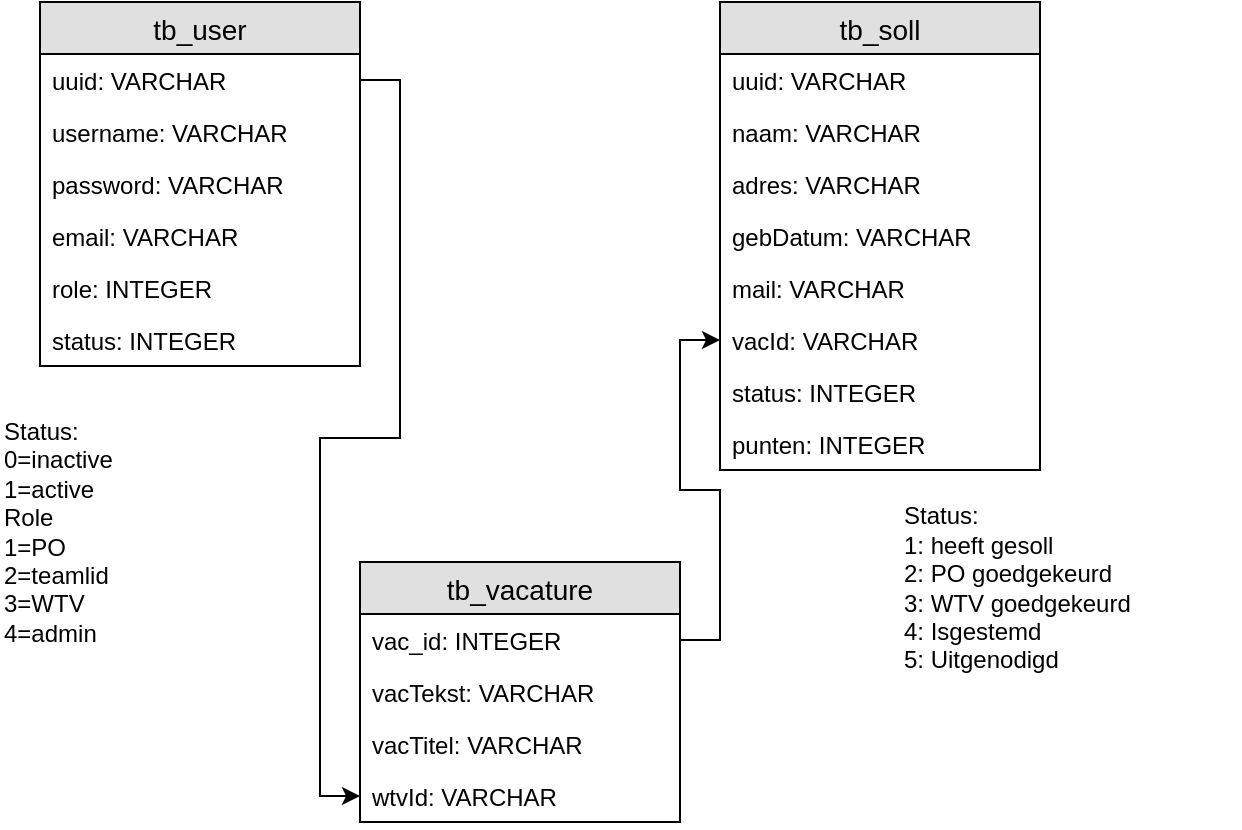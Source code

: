 <mxfile version="12.4.0" pages="1"><diagram id="C8WWt7lxC6rg3ET2nt7u" name="Page-1"><mxGraphModel dx="1008" dy="451" grid="1" gridSize="10" guides="1" tooltips="1" connect="1" arrows="1" fold="1" page="1" pageScale="1" pageWidth="827" pageHeight="1169" math="0" shadow="0"><root><mxCell id="0"/><mxCell id="1" parent="0"/><mxCell id="otWUMyRGM5ij2kG0Jban-1" value="tb_user" style="swimlane;fontStyle=0;childLayout=stackLayout;horizontal=1;startSize=26;fillColor=#e0e0e0;horizontalStack=0;resizeParent=1;resizeParentMax=0;resizeLast=0;collapsible=1;marginBottom=0;swimlaneFillColor=#ffffff;align=center;fontSize=14;" vertex="1" parent="1"><mxGeometry x="120" y="40" width="160" height="182" as="geometry"/></mxCell><mxCell id="otWUMyRGM5ij2kG0Jban-2" value="uuid: VARCHAR" style="text;strokeColor=none;fillColor=none;spacingLeft=4;spacingRight=4;overflow=hidden;rotatable=0;points=[[0,0.5],[1,0.5]];portConstraint=eastwest;fontSize=12;" vertex="1" parent="otWUMyRGM5ij2kG0Jban-1"><mxGeometry y="26" width="160" height="26" as="geometry"/></mxCell><mxCell id="otWUMyRGM5ij2kG0Jban-3" value="username: VARCHAR" style="text;strokeColor=none;fillColor=none;spacingLeft=4;spacingRight=4;overflow=hidden;rotatable=0;points=[[0,0.5],[1,0.5]];portConstraint=eastwest;fontSize=12;" vertex="1" parent="otWUMyRGM5ij2kG0Jban-1"><mxGeometry y="52" width="160" height="26" as="geometry"/></mxCell><mxCell id="otWUMyRGM5ij2kG0Jban-4" value="password: VARCHAR" style="text;strokeColor=none;fillColor=none;spacingLeft=4;spacingRight=4;overflow=hidden;rotatable=0;points=[[0,0.5],[1,0.5]];portConstraint=eastwest;fontSize=12;" vertex="1" parent="otWUMyRGM5ij2kG0Jban-1"><mxGeometry y="78" width="160" height="26" as="geometry"/></mxCell><mxCell id="otWUMyRGM5ij2kG0Jban-13" value="email: VARCHAR" style="text;strokeColor=none;fillColor=none;spacingLeft=4;spacingRight=4;overflow=hidden;rotatable=0;points=[[0,0.5],[1,0.5]];portConstraint=eastwest;fontSize=12;" vertex="1" parent="otWUMyRGM5ij2kG0Jban-1"><mxGeometry y="104" width="160" height="26" as="geometry"/></mxCell><mxCell id="otWUMyRGM5ij2kG0Jban-14" value="role: INTEGER" style="text;strokeColor=none;fillColor=none;spacingLeft=4;spacingRight=4;overflow=hidden;rotatable=0;points=[[0,0.5],[1,0.5]];portConstraint=eastwest;fontSize=12;" vertex="1" parent="otWUMyRGM5ij2kG0Jban-1"><mxGeometry y="130" width="160" height="26" as="geometry"/></mxCell><mxCell id="otWUMyRGM5ij2kG0Jban-15" value="status: INTEGER" style="text;strokeColor=none;fillColor=none;spacingLeft=4;spacingRight=4;overflow=hidden;rotatable=0;points=[[0,0.5],[1,0.5]];portConstraint=eastwest;fontSize=12;" vertex="1" parent="otWUMyRGM5ij2kG0Jban-1"><mxGeometry y="156" width="160" height="26" as="geometry"/></mxCell><mxCell id="otWUMyRGM5ij2kG0Jban-5" value="tb_soll" style="swimlane;fontStyle=0;childLayout=stackLayout;horizontal=1;startSize=26;fillColor=#e0e0e0;horizontalStack=0;resizeParent=1;resizeParentMax=0;resizeLast=0;collapsible=1;marginBottom=0;swimlaneFillColor=#ffffff;align=center;fontSize=14;" vertex="1" parent="1"><mxGeometry x="460" y="40" width="160" height="234" as="geometry"/></mxCell><mxCell id="otWUMyRGM5ij2kG0Jban-6" value="uuid: VARCHAR" style="text;strokeColor=none;fillColor=none;spacingLeft=4;spacingRight=4;overflow=hidden;rotatable=0;points=[[0,0.5],[1,0.5]];portConstraint=eastwest;fontSize=12;" vertex="1" parent="otWUMyRGM5ij2kG0Jban-5"><mxGeometry y="26" width="160" height="26" as="geometry"/></mxCell><mxCell id="otWUMyRGM5ij2kG0Jban-7" value="naam: VARCHAR" style="text;strokeColor=none;fillColor=none;spacingLeft=4;spacingRight=4;overflow=hidden;rotatable=0;points=[[0,0.5],[1,0.5]];portConstraint=eastwest;fontSize=12;" vertex="1" parent="otWUMyRGM5ij2kG0Jban-5"><mxGeometry y="52" width="160" height="26" as="geometry"/></mxCell><mxCell id="otWUMyRGM5ij2kG0Jban-8" value="adres: VARCHAR" style="text;strokeColor=none;fillColor=none;spacingLeft=4;spacingRight=4;overflow=hidden;rotatable=0;points=[[0,0.5],[1,0.5]];portConstraint=eastwest;fontSize=12;" vertex="1" parent="otWUMyRGM5ij2kG0Jban-5"><mxGeometry y="78" width="160" height="26" as="geometry"/></mxCell><mxCell id="otWUMyRGM5ij2kG0Jban-20" value="gebDatum: VARCHAR" style="text;strokeColor=none;fillColor=none;spacingLeft=4;spacingRight=4;overflow=hidden;rotatable=0;points=[[0,0.5],[1,0.5]];portConstraint=eastwest;fontSize=12;" vertex="1" parent="otWUMyRGM5ij2kG0Jban-5"><mxGeometry y="104" width="160" height="26" as="geometry"/></mxCell><mxCell id="otWUMyRGM5ij2kG0Jban-21" value="mail: VARCHAR" style="text;strokeColor=none;fillColor=none;spacingLeft=4;spacingRight=4;overflow=hidden;rotatable=0;points=[[0,0.5],[1,0.5]];portConstraint=eastwest;fontSize=12;" vertex="1" parent="otWUMyRGM5ij2kG0Jban-5"><mxGeometry y="130" width="160" height="26" as="geometry"/></mxCell><mxCell id="otWUMyRGM5ij2kG0Jban-22" value="vacId: VARCHAR" style="text;strokeColor=none;fillColor=none;spacingLeft=4;spacingRight=4;overflow=hidden;rotatable=0;points=[[0,0.5],[1,0.5]];portConstraint=eastwest;fontSize=12;" vertex="1" parent="otWUMyRGM5ij2kG0Jban-5"><mxGeometry y="156" width="160" height="26" as="geometry"/></mxCell><mxCell id="otWUMyRGM5ij2kG0Jban-23" value="status: INTEGER" style="text;strokeColor=none;fillColor=none;spacingLeft=4;spacingRight=4;overflow=hidden;rotatable=0;points=[[0,0.5],[1,0.5]];portConstraint=eastwest;fontSize=12;" vertex="1" parent="otWUMyRGM5ij2kG0Jban-5"><mxGeometry y="182" width="160" height="26" as="geometry"/></mxCell><mxCell id="otWUMyRGM5ij2kG0Jban-24" value="punten: INTEGER" style="text;strokeColor=none;fillColor=none;spacingLeft=4;spacingRight=4;overflow=hidden;rotatable=0;points=[[0,0.5],[1,0.5]];portConstraint=eastwest;fontSize=12;" vertex="1" parent="otWUMyRGM5ij2kG0Jban-5"><mxGeometry y="208" width="160" height="26" as="geometry"/></mxCell><mxCell id="otWUMyRGM5ij2kG0Jban-9" value="tb_vacature" style="swimlane;fontStyle=0;childLayout=stackLayout;horizontal=1;startSize=26;fillColor=#e0e0e0;horizontalStack=0;resizeParent=1;resizeParentMax=0;resizeLast=0;collapsible=1;marginBottom=0;swimlaneFillColor=#ffffff;align=center;fontSize=14;" vertex="1" parent="1"><mxGeometry x="280" y="320" width="160" height="130" as="geometry"/></mxCell><mxCell id="otWUMyRGM5ij2kG0Jban-10" value="vac_id: INTEGER" style="text;strokeColor=none;fillColor=none;spacingLeft=4;spacingRight=4;overflow=hidden;rotatable=0;points=[[0,0.5],[1,0.5]];portConstraint=eastwest;fontSize=12;" vertex="1" parent="otWUMyRGM5ij2kG0Jban-9"><mxGeometry y="26" width="160" height="26" as="geometry"/></mxCell><mxCell id="otWUMyRGM5ij2kG0Jban-11" value="vacTekst: VARCHAR" style="text;strokeColor=none;fillColor=none;spacingLeft=4;spacingRight=4;overflow=hidden;rotatable=0;points=[[0,0.5],[1,0.5]];portConstraint=eastwest;fontSize=12;" vertex="1" parent="otWUMyRGM5ij2kG0Jban-9"><mxGeometry y="52" width="160" height="26" as="geometry"/></mxCell><mxCell id="otWUMyRGM5ij2kG0Jban-12" value="vacTitel: VARCHAR" style="text;strokeColor=none;fillColor=none;spacingLeft=4;spacingRight=4;overflow=hidden;rotatable=0;points=[[0,0.5],[1,0.5]];portConstraint=eastwest;fontSize=12;" vertex="1" parent="otWUMyRGM5ij2kG0Jban-9"><mxGeometry y="78" width="160" height="26" as="geometry"/></mxCell><mxCell id="otWUMyRGM5ij2kG0Jban-26" value="wtvId: VARCHAR" style="text;strokeColor=none;fillColor=none;spacingLeft=4;spacingRight=4;overflow=hidden;rotatable=0;points=[[0,0.5],[1,0.5]];portConstraint=eastwest;fontSize=12;" vertex="1" parent="otWUMyRGM5ij2kG0Jban-9"><mxGeometry y="104" width="160" height="26" as="geometry"/></mxCell><mxCell id="otWUMyRGM5ij2kG0Jban-27" style="edgeStyle=orthogonalEdgeStyle;rounded=0;orthogonalLoop=1;jettySize=auto;html=1;exitX=1;exitY=0.5;exitDx=0;exitDy=0;entryX=0;entryY=0.5;entryDx=0;entryDy=0;" edge="1" parent="1" source="otWUMyRGM5ij2kG0Jban-2" target="otWUMyRGM5ij2kG0Jban-26"><mxGeometry relative="1" as="geometry"/></mxCell><mxCell id="otWUMyRGM5ij2kG0Jban-28" style="edgeStyle=orthogonalEdgeStyle;rounded=0;orthogonalLoop=1;jettySize=auto;html=1;exitX=1;exitY=0.5;exitDx=0;exitDy=0;entryX=0;entryY=0.5;entryDx=0;entryDy=0;" edge="1" parent="1" source="otWUMyRGM5ij2kG0Jban-10" target="otWUMyRGM5ij2kG0Jban-22"><mxGeometry relative="1" as="geometry"/></mxCell><mxCell id="otWUMyRGM5ij2kG0Jban-29" value="Status: &lt;br&gt;0=inactive&lt;br&gt;1=active&lt;br&gt;Role&lt;br&gt;1=PO&lt;br&gt;2=teamlid&lt;br&gt;3=WTV&lt;br&gt;4=admin" style="text;html=1;strokeColor=none;fillColor=none;align=left;verticalAlign=middle;whiteSpace=wrap;rounded=0;" vertex="1" parent="1"><mxGeometry x="100" y="240" width="90" height="130" as="geometry"/></mxCell><mxCell id="otWUMyRGM5ij2kG0Jban-31" value="&lt;div&gt;&lt;span&gt;Status:&lt;/span&gt;&lt;/div&gt;&lt;div&gt;&lt;span&gt;1: heeft gesoll&lt;/span&gt;&lt;/div&gt;&lt;div&gt;&lt;span&gt;2: PO goedgekeurd&lt;/span&gt;&lt;/div&gt;&lt;div&gt;&lt;span&gt;3: WTV goedgekeurd&lt;/span&gt;&lt;/div&gt;&lt;div&gt;&lt;span&gt;4: Isgestemd&lt;/span&gt;&lt;/div&gt;&lt;div&gt;&lt;span&gt;5: Uitgenodigd&lt;/span&gt;&lt;/div&gt;" style="text;html=1;strokeColor=none;fillColor=none;align=left;verticalAlign=middle;whiteSpace=wrap;rounded=0;" vertex="1" parent="1"><mxGeometry x="550" y="285" width="170" height="95" as="geometry"/></mxCell></root></mxGraphModel></diagram></mxfile>
